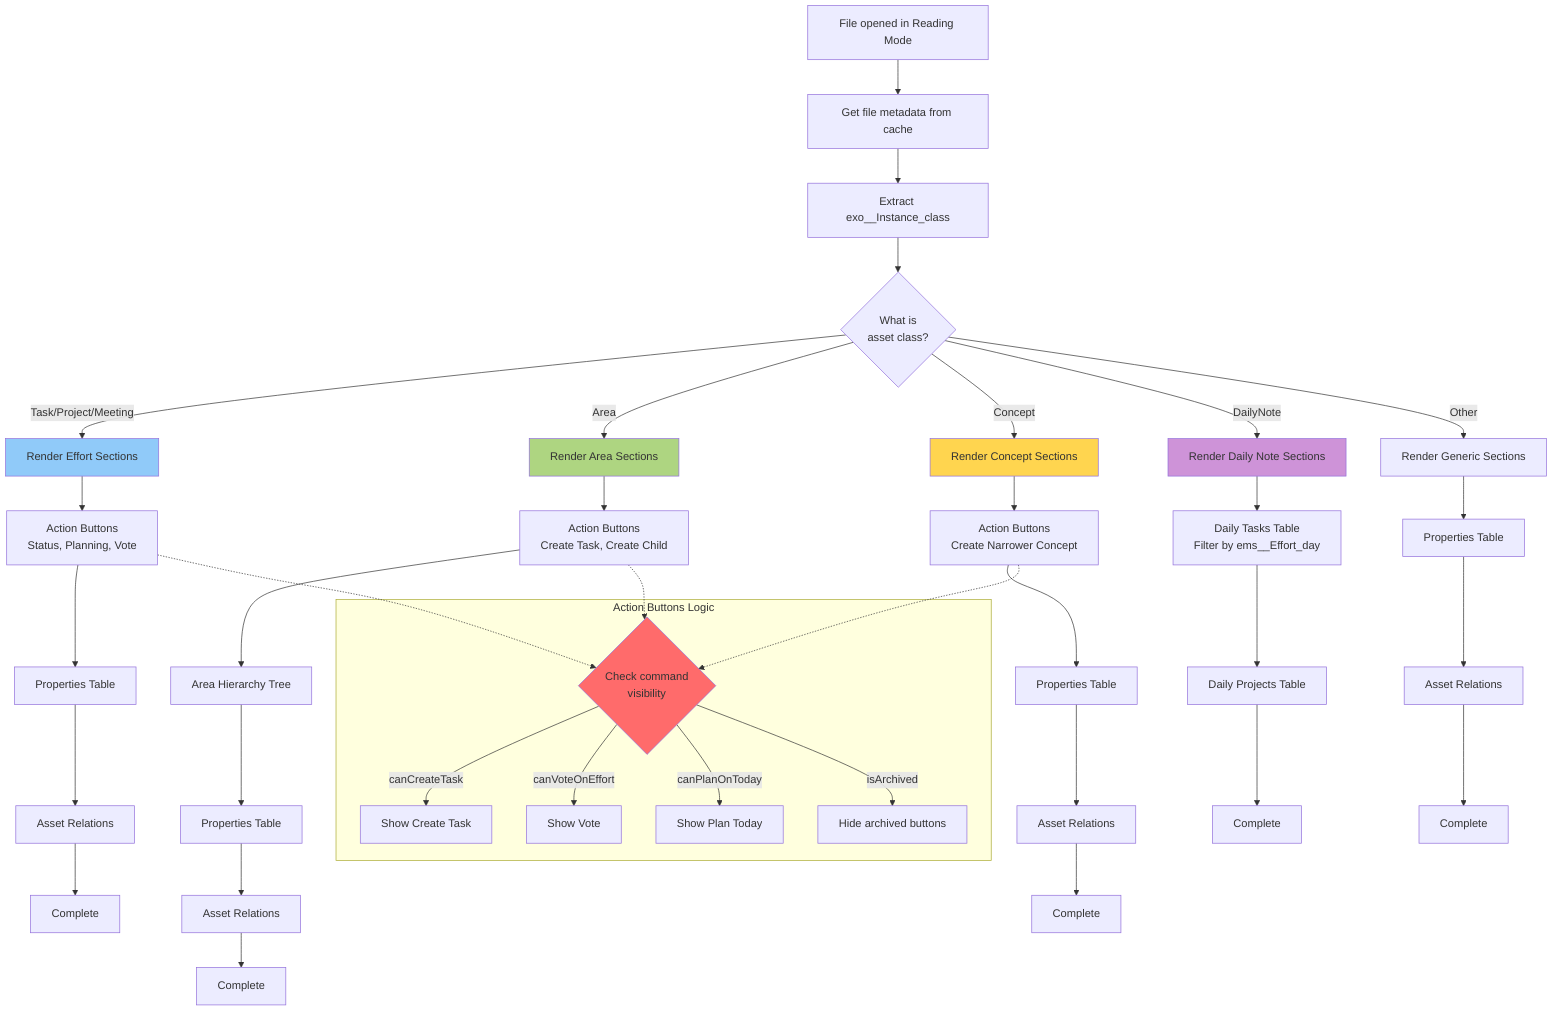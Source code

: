 %% Layout Rendering Flow
%% How UniversalLayoutRenderer determines what to display

flowchart TD
    Start[File opened in Reading Mode] --> GetMeta[Get file metadata from cache]
    GetMeta --> ExtractClass[Extract exo__Instance_class]

    ExtractClass --> CheckClass{What is<br/>asset class?}

    CheckClass -->|Task/Project/Meeting| RenderEffort[Render Effort Sections]
    CheckClass -->|Area| RenderArea[Render Area Sections]
    CheckClass -->|Concept| RenderConcept[Render Concept Sections]
    CheckClass -->|DailyNote| RenderDaily[Render Daily Note Sections]
    CheckClass -->|Other| RenderGeneric[Render Generic Sections]

    RenderEffort --> ButtonsEffort[Action Buttons<br/>Status, Planning, Vote]
    ButtonsEffort --> PropsEffort[Properties Table]
    PropsEffort --> RelationsEffort[Asset Relations]
    RelationsEffort --> EndEffort[Complete]

    RenderArea --> ButtonsArea[Action Buttons<br/>Create Task, Create Child]
    ButtonsArea --> Hierarchy[Area Hierarchy Tree]
    Hierarchy --> PropsArea[Properties Table]
    PropsArea --> RelationsArea[Asset Relations]
    RelationsArea --> EndArea[Complete]

    RenderConcept --> ButtonsConcept[Action Buttons<br/>Create Narrower Concept]
    ButtonsConcept --> PropsConcept[Properties Table]
    PropsConcept --> RelationsConcept[Asset Relations]
    RelationsConcept --> EndConcept[Complete]

    RenderDaily --> DailyTasks[Daily Tasks Table<br/>Filter by ems__Effort_day]
    DailyTasks --> DailyProjects[Daily Projects Table]
    DailyProjects --> EndDaily[Complete]

    RenderGeneric --> PropsGeneric[Properties Table]
    PropsGeneric --> RelationsGeneric[Asset Relations]
    RelationsGeneric --> EndGeneric[Complete]

    subgraph Action Buttons Logic
        CheckVis{Check command<br/>visibility}
        CheckVis -->|canCreateTask| ShowCreate[Show Create Task]
        CheckVis -->|canVoteOnEffort| ShowVote[Show Vote]
        CheckVis -->|canPlanOnToday| ShowPlan[Show Plan Today]
        CheckVis -->|isArchived| HideButtons[Hide archived buttons]
    end

    ButtonsEffort -.->CheckVis
    ButtonsArea -.->CheckVis
    ButtonsConcept -.->CheckVis

    style RenderEffort fill:#90CAF9
    style RenderArea fill:#AED581
    style RenderConcept fill:#FFD54F
    style RenderDaily fill:#CE93D8
    style CheckVis fill:#FF6B6B